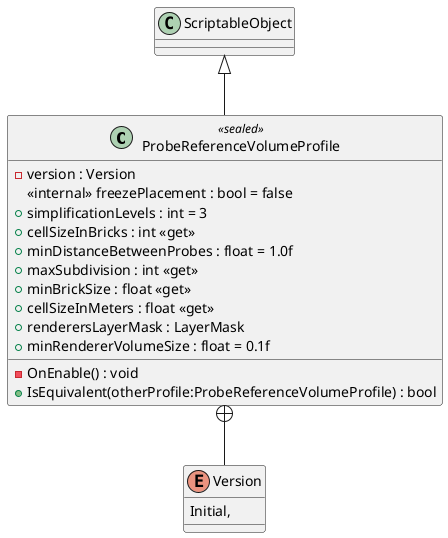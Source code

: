 @startuml
class ProbeReferenceVolumeProfile <<sealed>> {
    - version : Version
    <<internal>> freezePlacement : bool = false
    + simplificationLevels : int = 3
    + cellSizeInBricks : int <<get>>
    + minDistanceBetweenProbes : float = 1.0f
    + maxSubdivision : int <<get>>
    + minBrickSize : float <<get>>
    + cellSizeInMeters : float <<get>>
    + renderersLayerMask : LayerMask
    + minRendererVolumeSize : float = 0.1f
    - OnEnable() : void
    + IsEquivalent(otherProfile:ProbeReferenceVolumeProfile) : bool
}
enum Version {
    Initial,
}
ScriptableObject <|-- ProbeReferenceVolumeProfile
ProbeReferenceVolumeProfile +-- Version
@enduml
